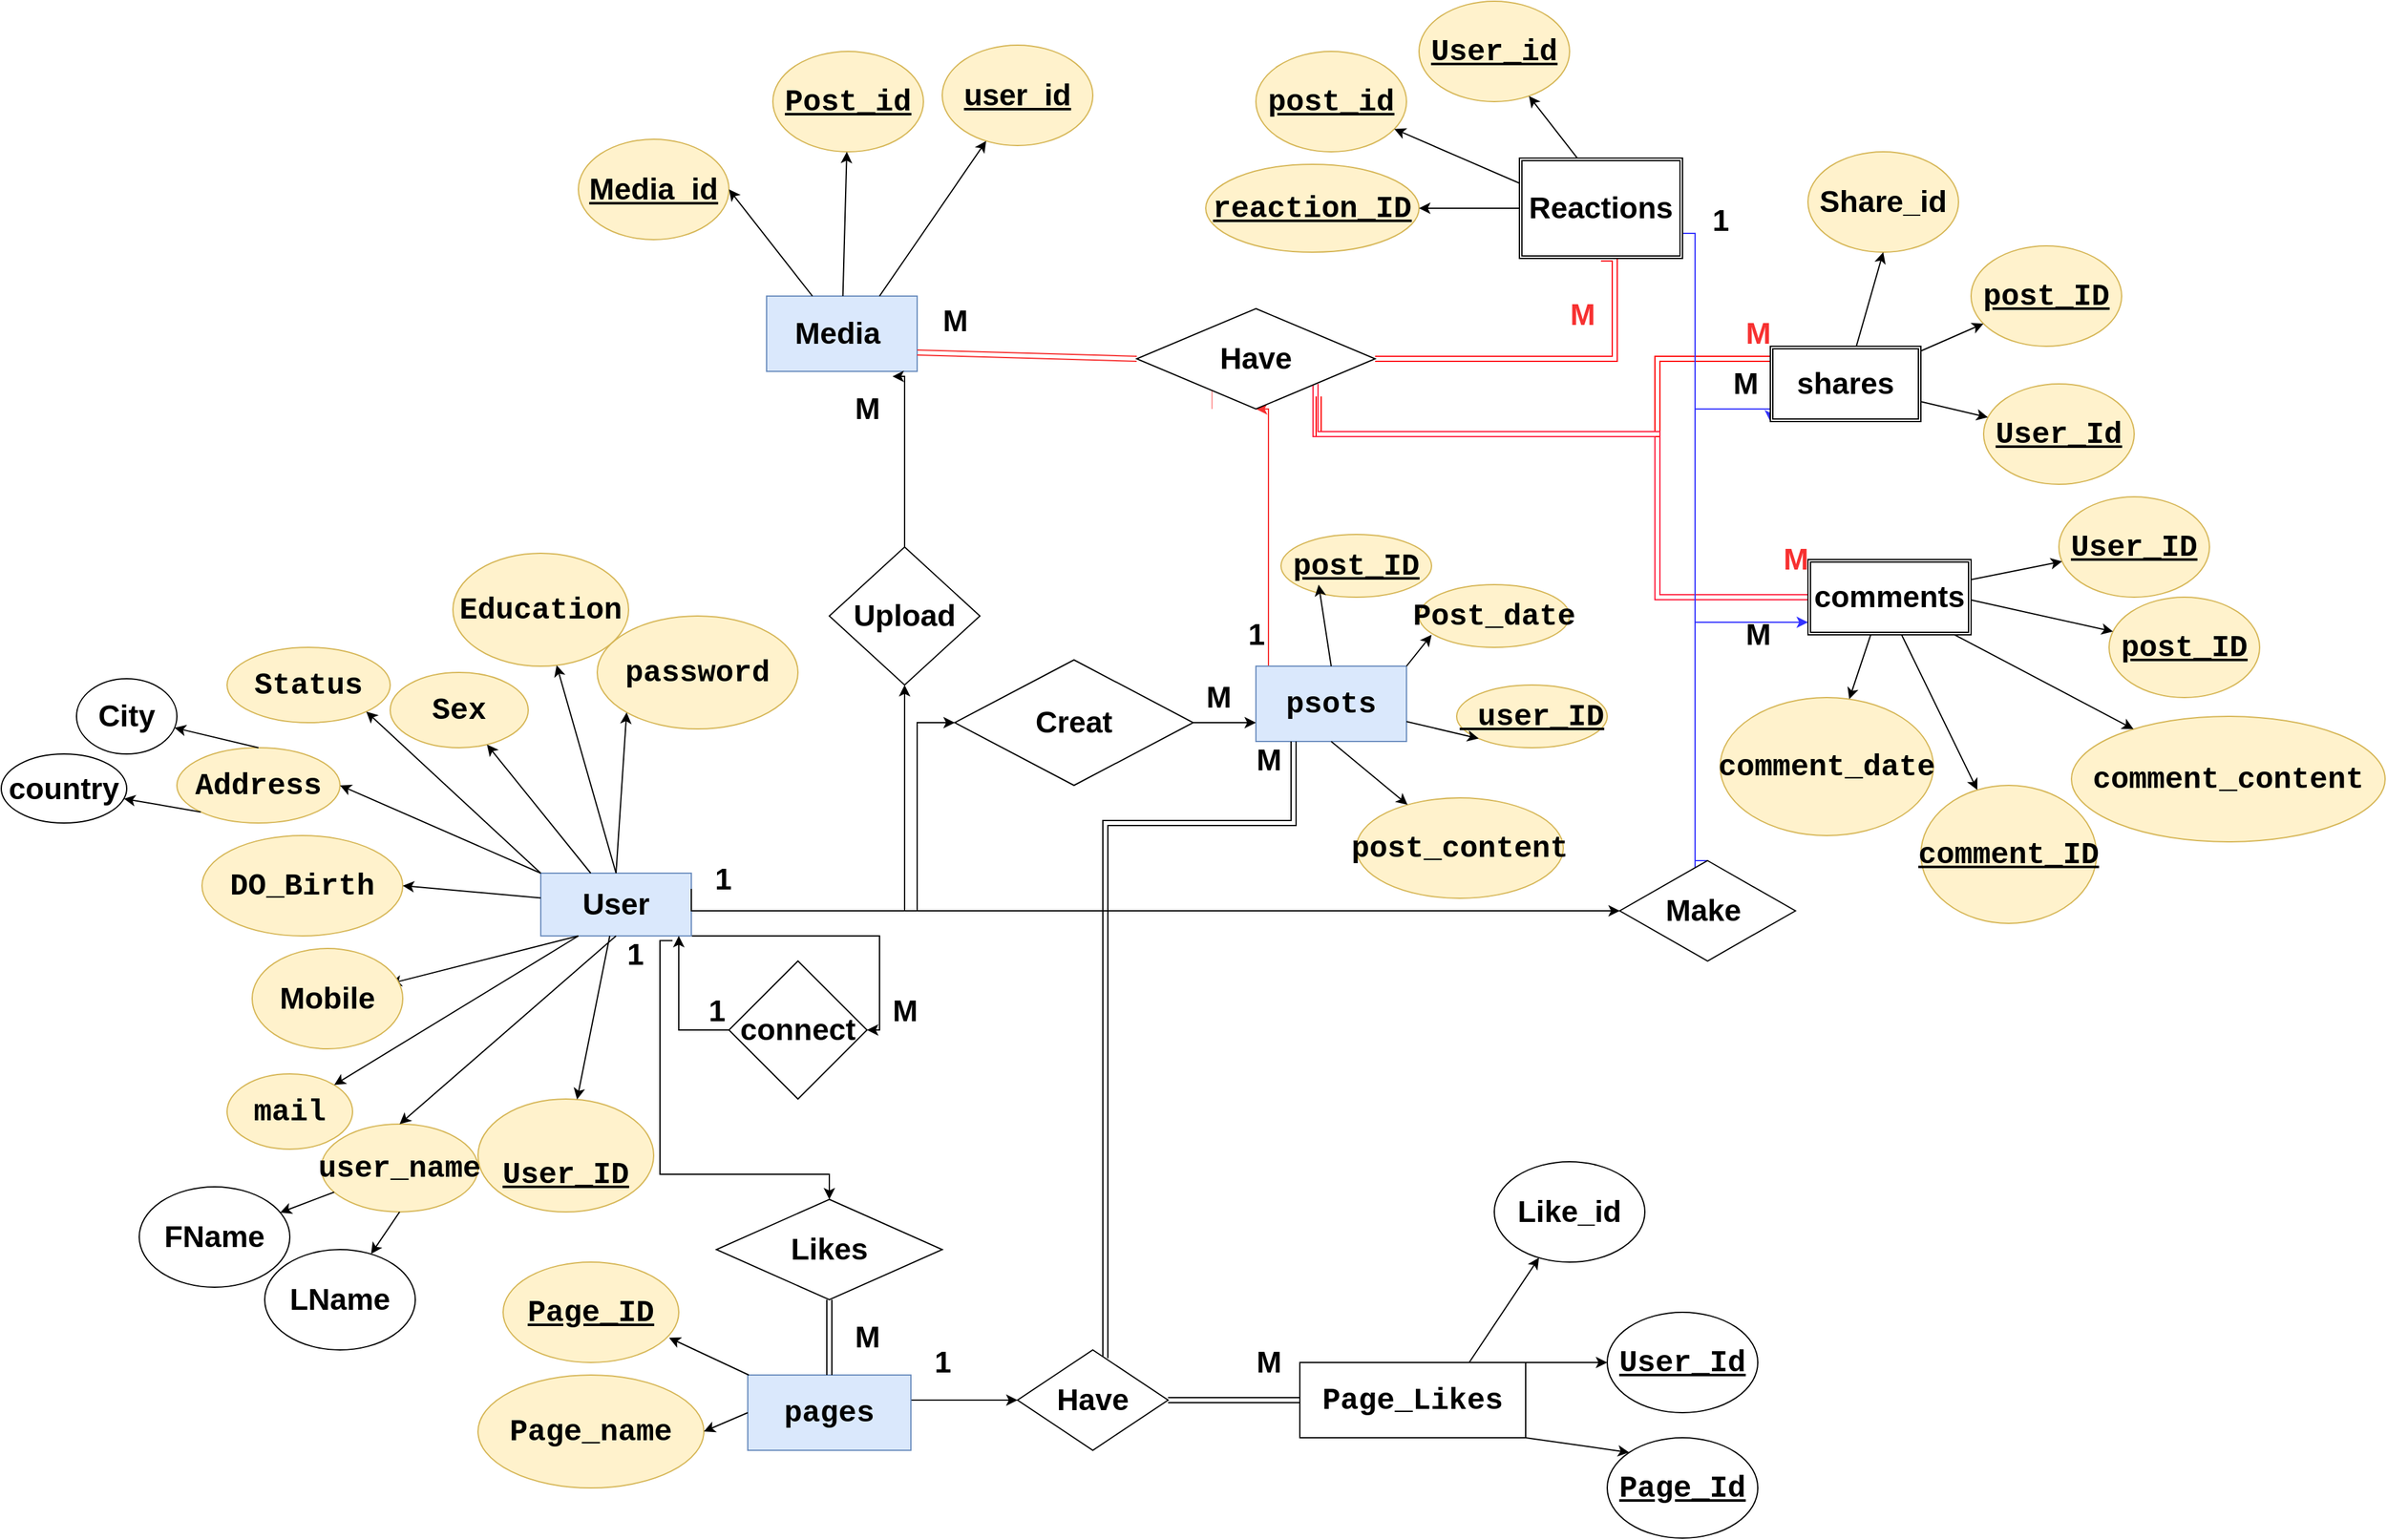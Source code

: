 <mxfile>
    <diagram name="Page-1" id="a7904f86-f2b4-8e86-fa97-74104820619b">
        <mxGraphModel dx="2139" dy="1365" grid="1" gridSize="10" guides="1" tooltips="1" connect="1" arrows="1" fold="1" page="1" pageScale="1" pageWidth="1100" pageHeight="850" background="#ffffff" math="0" shadow="0">
            <root>
                <mxCell id="0"/>
                <mxCell id="1" parent="0"/>
                <mxCell id="jBccXVD8EQ_H7XIjR5AL-1" value="&lt;font style=&quot;font-size: 24px;&quot;&gt;&lt;br style=&quot;font-size: 24px;&quot;&gt;&lt;span style=&quot;font-family: consolas, &amp;quot;courier new&amp;quot;, monospace; font-size: 24px;&quot;&gt;comments&lt;/span&gt;&lt;br style=&quot;font-size: 24px;&quot;&gt;&lt;/font&gt;&lt;font style=&quot;font-size: 24px;&quot;&gt;&lt;br style=&quot;font-size: 24px;&quot;&gt;&lt;/font&gt;" style="rounded=0;whiteSpace=wrap;html=1;fillColor=#dae8fc;strokeColor=#6c8ebf;movable=1;resizable=1;rotatable=1;deletable=1;editable=1;connectable=1;labelBackgroundColor=none;fontSize=24;fontStyle=1" parent="1" vertex="1">
                    <mxGeometry x="710" y="280" width="120" height="60" as="geometry"/>
                </mxCell>
                <mxCell id="jBccXVD8EQ_H7XIjR5AL-2" value="&lt;font style=&quot;font-size: 24px;&quot;&gt;&lt;br style=&quot;font-size: 24px;&quot;&gt;&lt;span style=&quot;font-family: consolas, &amp;quot;courier new&amp;quot;, monospace; font-size: 24px;&quot;&gt;Page_Likes&lt;/span&gt;&lt;br style=&quot;font-size: 24px;&quot;&gt;&lt;/font&gt;&lt;font style=&quot;font-size: 24px;&quot;&gt;&lt;br style=&quot;font-size: 24px;&quot;&gt;&lt;/font&gt;" style="rounded=0;whiteSpace=wrap;html=1;movable=1;resizable=1;rotatable=1;deletable=1;editable=1;connectable=1;labelBackgroundColor=none;fontSize=24;fontStyle=1" parent="1" vertex="1">
                    <mxGeometry x="305" y="920" width="180" height="60" as="geometry"/>
                </mxCell>
                <mxCell id="jBccXVD8EQ_H7XIjR5AL-4" value="&lt;font style=&quot;font-size: 24px;&quot;&gt;&lt;font style=&quot;font-size: 24px;&quot;&gt;Media&amp;nbsp;&lt;/font&gt;&lt;br style=&quot;font-size: 24px;&quot;&gt;&lt;/font&gt;" style="rounded=0;whiteSpace=wrap;html=1;fillColor=#dae8fc;strokeColor=#6c8ebf;movable=1;resizable=1;rotatable=1;deletable=1;editable=1;connectable=1;labelBackgroundColor=none;fontSize=24;fontStyle=1" parent="1" vertex="1">
                    <mxGeometry x="-120" y="70" width="120" height="60" as="geometry"/>
                </mxCell>
                <mxCell id="jBccXVD8EQ_H7XIjR5AL-125" style="edgeStyle=orthogonalEdgeStyle;rounded=0;orthogonalLoop=1;jettySize=auto;html=1;exitX=1;exitY=0.5;exitDx=0;exitDy=0;entryX=0;entryY=0.5;entryDx=0;entryDy=0;labelBackgroundColor=none;fontSize=24;fontStyle=1" parent="1" source="jBccXVD8EQ_H7XIjR5AL-5" target="jBccXVD8EQ_H7XIjR5AL-89" edge="1">
                    <mxGeometry relative="1" as="geometry">
                        <Array as="points">
                            <mxPoint x="-5" y="950"/>
                        </Array>
                    </mxGeometry>
                </mxCell>
                <mxCell id="jBccXVD8EQ_H7XIjR5AL-5" value="&lt;div style=&quot;font-family: consolas, &amp;quot;courier new&amp;quot;, monospace; line-height: 24px; font-size: 24px;&quot;&gt;&lt;span style=&quot;font-size: 24px;&quot;&gt;&lt;font style=&quot;font-size: 24px;&quot;&gt;pages&lt;/font&gt;&lt;/span&gt;&lt;/div&gt;" style="rounded=0;whiteSpace=wrap;html=1;fillColor=#dae8fc;strokeColor=#6c8ebf;movable=1;resizable=1;rotatable=1;deletable=1;editable=1;connectable=1;labelBackgroundColor=none;fontSize=24;fontStyle=1" parent="1" vertex="1">
                    <mxGeometry x="-135" y="930" width="130" height="60" as="geometry"/>
                </mxCell>
                <mxCell id="jBccXVD8EQ_H7XIjR5AL-111" style="edgeStyle=orthogonalEdgeStyle;rounded=0;orthogonalLoop=1;jettySize=auto;html=1;entryX=0;entryY=0.5;entryDx=0;entryDy=0;labelBackgroundColor=none;exitX=1;exitY=0.5;exitDx=0;exitDy=0;fontSize=24;fontStyle=1" parent="1" source="jBccXVD8EQ_H7XIjR5AL-6" target="jBccXVD8EQ_H7XIjR5AL-87" edge="1">
                    <mxGeometry relative="1" as="geometry">
                        <mxPoint x="-150" y="520" as="sourcePoint"/>
                        <Array as="points">
                            <mxPoint x="-180" y="560"/>
                            <mxPoint y="560"/>
                            <mxPoint y="410"/>
                        </Array>
                    </mxGeometry>
                </mxCell>
                <mxCell id="jBccXVD8EQ_H7XIjR5AL-138" style="edgeStyle=orthogonalEdgeStyle;rounded=0;orthogonalLoop=1;jettySize=auto;html=1;exitX=0.875;exitY=1.074;exitDx=0;exitDy=0;entryX=0.5;entryY=0;entryDx=0;entryDy=0;exitPerimeter=0;labelBackgroundColor=none;fontSize=24;fontStyle=1" parent="1" source="jBccXVD8EQ_H7XIjR5AL-6" target="jBccXVD8EQ_H7XIjR5AL-135" edge="1">
                    <mxGeometry relative="1" as="geometry">
                        <Array as="points">
                            <mxPoint x="-205" y="770"/>
                            <mxPoint x="-70" y="770"/>
                        </Array>
                        <mxPoint x="-120" y="830" as="targetPoint"/>
                    </mxGeometry>
                </mxCell>
                <mxCell id="jBccXVD8EQ_H7XIjR5AL-166" style="edgeStyle=orthogonalEdgeStyle;rounded=0;orthogonalLoop=1;jettySize=auto;html=1;entryX=0;entryY=0.5;entryDx=0;entryDy=0;labelBackgroundColor=none;fontSize=24;fontStyle=1" parent="1" source="jBccXVD8EQ_H7XIjR5AL-6" target="jBccXVD8EQ_H7XIjR5AL-165" edge="1">
                    <mxGeometry relative="1" as="geometry">
                        <Array as="points">
                            <mxPoint x="550" y="560"/>
                        </Array>
                    </mxGeometry>
                </mxCell>
                <mxCell id="tply7OpVzpMwM1KzcEm5-25" style="edgeStyle=orthogonalEdgeStyle;rounded=0;orthogonalLoop=1;jettySize=auto;html=1;exitX=1;exitY=0.75;exitDx=0;exitDy=0;fontSize=24;fontStyle=1" parent="1" source="jBccXVD8EQ_H7XIjR5AL-6" edge="1">
                    <mxGeometry relative="1" as="geometry">
                        <Array as="points">
                            <mxPoint x="-180" y="580"/>
                            <mxPoint x="-30" y="580"/>
                            <mxPoint x="-30" y="655"/>
                        </Array>
                        <mxPoint x="-40" y="655" as="targetPoint"/>
                    </mxGeometry>
                </mxCell>
                <mxCell id="jBccXVD8EQ_H7XIjR5AL-6" value="&lt;font style=&quot;font-size: 24px;&quot;&gt;User&lt;/font&gt;" style="rounded=0;whiteSpace=wrap;html=1;fillColor=#dae8fc;strokeColor=#6c8ebf;movable=1;resizable=1;rotatable=1;deletable=1;editable=1;connectable=1;labelBackgroundColor=none;fontSize=24;fontStyle=1" parent="1" vertex="1">
                    <mxGeometry x="-300" y="530" width="120" height="50" as="geometry"/>
                </mxCell>
                <mxCell id="jBccXVD8EQ_H7XIjR5AL-145" style="edgeStyle=orthogonalEdgeStyle;rounded=0;orthogonalLoop=1;jettySize=auto;html=1;exitX=0;exitY=0;exitDx=0;exitDy=0;entryX=0.5;entryY=1;entryDx=0;entryDy=0;labelBackgroundColor=none;fontSize=24;fontStyle=1;strokeColor=#F73131;" parent="1" source="jBccXVD8EQ_H7XIjR5AL-7" target="jBccXVD8EQ_H7XIjR5AL-88" edge="1">
                    <mxGeometry relative="1" as="geometry">
                        <Array as="points">
                            <mxPoint x="280" y="366"/>
                            <mxPoint x="280" y="160"/>
                        </Array>
                    </mxGeometry>
                </mxCell>
                <mxCell id="jBccXVD8EQ_H7XIjR5AL-7" value="&lt;font style=&quot;font-size: 24px;&quot;&gt;&lt;br style=&quot;font-size: 24px;&quot;&gt;&lt;span style=&quot;font-family: consolas, &amp;quot;courier new&amp;quot;, monospace; font-size: 24px;&quot;&gt;psots&lt;/span&gt;&lt;br style=&quot;font-size: 24px;&quot;&gt;&lt;/font&gt;&lt;font style=&quot;font-size: 24px;&quot;&gt;&lt;br style=&quot;font-size: 24px;&quot;&gt;&lt;/font&gt;" style="rounded=0;whiteSpace=wrap;html=1;fillColor=#dae8fc;strokeColor=#6c8ebf;movable=1;resizable=1;rotatable=1;deletable=1;editable=1;connectable=1;labelBackgroundColor=none;fontSize=24;fontStyle=1" parent="1" vertex="1">
                    <mxGeometry x="270" y="365" width="120" height="60" as="geometry"/>
                </mxCell>
                <mxCell id="jBccXVD8EQ_H7XIjR5AL-10" value="&lt;font style=&quot;font-size: 24px;&quot;&gt;&lt;br style=&quot;font-size: 24px;&quot;&gt;&lt;span style=&quot;font-family: consolas, &amp;quot;courier new&amp;quot;, monospace; font-size: 24px;&quot;&gt;shares&lt;/span&gt;&lt;br style=&quot;font-size: 24px;&quot;&gt;&lt;/font&gt;&lt;font style=&quot;font-size: 24px;&quot;&gt;&lt;br style=&quot;font-size: 24px;&quot;&gt;&lt;/font&gt;" style="rounded=0;whiteSpace=wrap;html=1;fillColor=#dae8fc;strokeColor=#6c8ebf;movable=1;resizable=1;rotatable=1;deletable=1;editable=1;connectable=1;labelBackgroundColor=none;fontSize=24;fontStyle=1" parent="1" vertex="1">
                    <mxGeometry x="680" y="110" width="120" height="60" as="geometry"/>
                </mxCell>
                <mxCell id="jBccXVD8EQ_H7XIjR5AL-12" value="&lt;span style=&quot;font-family: consolas, &amp;quot;courier new&amp;quot;, monospace; font-size: 24px;&quot;&gt;user_name&lt;/span&gt;" style="ellipse;whiteSpace=wrap;html=1;fillColor=#fff2cc;strokeColor=#d6b656;movable=1;resizable=1;rotatable=1;deletable=1;editable=1;connectable=1;labelBackgroundColor=none;fontSize=24;fontStyle=1" parent="1" vertex="1">
                    <mxGeometry x="-475" y="730" width="125" height="70" as="geometry"/>
                </mxCell>
                <mxCell id="jBccXVD8EQ_H7XIjR5AL-15" value="&lt;span style=&quot;font-family: consolas, &amp;quot;courier new&amp;quot;, monospace; font-size: 24px;&quot;&gt;Status&lt;/span&gt;" style="ellipse;whiteSpace=wrap;html=1;fillColor=#fff2cc;strokeColor=#d6b656;movable=1;resizable=1;rotatable=1;deletable=1;editable=1;connectable=1;labelBackgroundColor=none;fontSize=24;fontStyle=1" parent="1" vertex="1">
                    <mxGeometry x="-550" y="350" width="130" height="60" as="geometry"/>
                </mxCell>
                <mxCell id="jBccXVD8EQ_H7XIjR5AL-16" value="&lt;span style=&quot;font-family: consolas, &amp;quot;courier new&amp;quot;, monospace; font-size: 24px;&quot;&gt;DO_Birth&lt;/span&gt;" style="ellipse;whiteSpace=wrap;html=1;fillColor=#fff2cc;strokeColor=#d6b656;movable=1;resizable=1;rotatable=1;deletable=1;editable=1;connectable=1;labelBackgroundColor=none;fontSize=24;fontStyle=1" parent="1" vertex="1">
                    <mxGeometry x="-570" y="500" width="160" height="80" as="geometry"/>
                </mxCell>
                <mxCell id="jBccXVD8EQ_H7XIjR5AL-17" value="&lt;span style=&quot;font-family: consolas, &amp;quot;courier new&amp;quot;, monospace; font-size: 24px;&quot;&gt;Education&lt;/span&gt;" style="ellipse;whiteSpace=wrap;html=1;fillColor=#fff2cc;strokeColor=#d6b656;movable=1;resizable=1;rotatable=1;deletable=1;editable=1;connectable=1;labelBackgroundColor=none;fontSize=24;fontStyle=1" parent="1" vertex="1">
                    <mxGeometry x="-370" y="275" width="140" height="90" as="geometry"/>
                </mxCell>
                <mxCell id="jBccXVD8EQ_H7XIjR5AL-19" value="&lt;span style=&quot;font-family: consolas, &amp;quot;courier new&amp;quot;, monospace; font-size: 24px;&quot;&gt;password&lt;/span&gt;" style="ellipse;whiteSpace=wrap;html=1;fillColor=#fff2cc;strokeColor=#d6b656;movable=1;resizable=1;rotatable=1;deletable=1;editable=1;connectable=1;labelBackgroundColor=none;fontSize=24;fontStyle=1" parent="1" vertex="1">
                    <mxGeometry x="-255" y="325" width="160" height="90" as="geometry"/>
                </mxCell>
                <mxCell id="jBccXVD8EQ_H7XIjR5AL-21" value="&lt;span style=&quot;font-family: consolas, &amp;quot;courier new&amp;quot;, monospace; font-size: 24px;&quot;&gt;Sex&lt;/span&gt;" style="ellipse;whiteSpace=wrap;html=1;fillColor=#fff2cc;strokeColor=#d6b656;movable=1;resizable=1;rotatable=1;deletable=1;editable=1;connectable=1;labelBackgroundColor=none;fontSize=24;fontStyle=1" parent="1" vertex="1">
                    <mxGeometry x="-420" y="370" width="110" height="60" as="geometry"/>
                </mxCell>
                <mxCell id="jBccXVD8EQ_H7XIjR5AL-24" value="&lt;br style=&quot;font-size: 24px;&quot;&gt;&lt;span style=&quot;font-family: consolas, &amp;quot;courier new&amp;quot;, monospace; font-size: 24px;&quot;&gt;&lt;u style=&quot;font-size: 24px;&quot;&gt;User_ID&lt;/u&gt;&lt;/span&gt;&lt;br style=&quot;font-size: 24px;&quot;&gt;" style="ellipse;whiteSpace=wrap;html=1;fillColor=#fff2cc;strokeColor=#d6b656;movable=1;resizable=1;rotatable=1;deletable=1;editable=1;connectable=1;labelBackgroundColor=none;fontSize=24;fontStyle=1" parent="1" vertex="1">
                    <mxGeometry x="-350" y="710" width="140" height="90" as="geometry"/>
                </mxCell>
                <mxCell id="jBccXVD8EQ_H7XIjR5AL-25" value="&lt;span style=&quot;font-family: consolas, &amp;quot;courier new&amp;quot;, monospace; font-size: 24px;&quot;&gt;Address&lt;/span&gt;" style="ellipse;whiteSpace=wrap;html=1;fillColor=#fff2cc;strokeColor=#d6b656;movable=1;resizable=1;rotatable=1;deletable=1;editable=1;connectable=1;labelBackgroundColor=none;fontSize=24;fontStyle=1" parent="1" vertex="1">
                    <mxGeometry x="-590" y="430" width="130" height="60" as="geometry"/>
                </mxCell>
                <mxCell id="jBccXVD8EQ_H7XIjR5AL-26" value="&lt;span style=&quot;font-family: consolas, &amp;quot;courier new&amp;quot;, monospace; font-size: 24px;&quot;&gt;mail&lt;/span&gt;" style="ellipse;whiteSpace=wrap;html=1;fillColor=#fff2cc;strokeColor=#d6b656;movable=1;resizable=1;rotatable=1;deletable=1;editable=1;connectable=1;labelBackgroundColor=none;fontSize=24;fontStyle=1" parent="1" vertex="1">
                    <mxGeometry x="-550" y="690" width="100" height="60" as="geometry"/>
                </mxCell>
                <mxCell id="jBccXVD8EQ_H7XIjR5AL-35" value="&lt;div style=&quot;font-family: consolas, &amp;quot;courier new&amp;quot;, monospace; font-size: 24px; line-height: 24px;&quot;&gt;&lt;div style=&quot;font-family: consolas, &amp;quot;courier new&amp;quot;, monospace; line-height: 24px; font-size: 24px;&quot;&gt;&lt;u style=&quot;font-size: 24px;&quot;&gt;&amp;nbsp;user_ID&lt;/u&gt;&lt;/div&gt;&lt;/div&gt;" style="ellipse;whiteSpace=wrap;html=1;fillColor=#fff2cc;strokeColor=#d6b656;movable=1;resizable=1;rotatable=1;deletable=1;editable=1;connectable=1;labelBackgroundColor=none;fontSize=24;fontStyle=1" parent="1" vertex="1">
                    <mxGeometry x="430" y="380" width="120" height="50" as="geometry"/>
                </mxCell>
                <mxCell id="jBccXVD8EQ_H7XIjR5AL-178" value="" style="edgeStyle=orthogonalEdgeStyle;rounded=0;orthogonalLoop=1;jettySize=auto;html=1;strokeColor=#FF9999;labelBackgroundColor=none;fontSize=24;fontStyle=1" parent="1" source="jBccXVD8EQ_H7XIjR5AL-39" target="jBccXVD8EQ_H7XIjR5AL-88" edge="1">
                    <mxGeometry relative="1" as="geometry"/>
                </mxCell>
                <mxCell id="jBccXVD8EQ_H7XIjR5AL-39" value="&lt;div style=&quot;font-family: consolas, &amp;quot;courier new&amp;quot;, monospace; font-size: 24px; line-height: 24px;&quot;&gt;&lt;br style=&quot;font-size: 24px;&quot;&gt;&lt;/div&gt;" style="text;whiteSpace=wrap;html=1;movable=1;resizable=1;rotatable=1;deletable=1;editable=1;connectable=1;labelBackgroundColor=none;fontSize=24;fontStyle=1" parent="1" vertex="1">
                    <mxGeometry x="190" y="160" width="90" height="40" as="geometry"/>
                </mxCell>
                <mxCell id="jBccXVD8EQ_H7XIjR5AL-40" value="&lt;div style=&quot;font-family: consolas, &amp;quot;courier new&amp;quot;, monospace; font-size: 24px; line-height: 24px;&quot;&gt;&lt;div style=&quot;font-family: consolas, &amp;quot;courier new&amp;quot;, monospace; line-height: 24px; font-size: 24px;&quot;&gt;&lt;u style=&quot;font-size: 24px;&quot;&gt;post_ID&lt;/u&gt;&lt;/div&gt;&lt;/div&gt;" style="ellipse;whiteSpace=wrap;html=1;fillColor=#fff2cc;strokeColor=#d6b656;movable=1;resizable=1;rotatable=1;deletable=1;editable=1;connectable=1;labelBackgroundColor=none;fontSize=24;fontStyle=1" parent="1" vertex="1">
                    <mxGeometry x="290" y="260" width="120" height="50" as="geometry"/>
                </mxCell>
                <mxCell id="jBccXVD8EQ_H7XIjR5AL-41" value="&lt;div style=&quot;font-family: consolas, &amp;quot;courier new&amp;quot;, monospace; font-size: 24px; line-height: 24px;&quot;&gt;&lt;div style=&quot;font-family: consolas, &amp;quot;courier new&amp;quot;, monospace; line-height: 24px; font-size: 24px;&quot;&gt;post_content&lt;/div&gt;&lt;/div&gt;" style="ellipse;whiteSpace=wrap;html=1;fillColor=#fff2cc;strokeColor=#d6b656;movable=1;resizable=1;rotatable=1;deletable=1;editable=1;connectable=1;labelBackgroundColor=none;fontSize=24;fontStyle=1" parent="1" vertex="1">
                    <mxGeometry x="350" y="470" width="165" height="80" as="geometry"/>
                </mxCell>
                <mxCell id="jBccXVD8EQ_H7XIjR5AL-42" value="&lt;div style=&quot;font-family: consolas, &amp;quot;courier new&amp;quot;, monospace; font-size: 24px; line-height: 24px;&quot;&gt;&lt;div style=&quot;font-family: consolas, &amp;quot;courier new&amp;quot;, monospace; line-height: 24px; font-size: 24px;&quot;&gt;Post_date&lt;/div&gt;&lt;/div&gt;" style="ellipse;whiteSpace=wrap;html=1;fillColor=#fff2cc;strokeColor=#d6b656;movable=1;resizable=1;rotatable=1;deletable=1;editable=1;connectable=1;labelBackgroundColor=none;fontSize=24;fontStyle=1" parent="1" vertex="1">
                    <mxGeometry x="400" y="300" width="120" height="50" as="geometry"/>
                </mxCell>
                <mxCell id="jBccXVD8EQ_H7XIjR5AL-45" value="&lt;div style=&quot;font-family: consolas, &amp;quot;courier new&amp;quot;, monospace; line-height: 24px; font-size: 24px;&quot;&gt;&lt;font style=&quot;font-size: 24px;&quot;&gt;&lt;u style=&quot;font-size: 24px;&quot;&gt;Page_ID&lt;/u&gt;&lt;/font&gt;&lt;/div&gt;" style="ellipse;whiteSpace=wrap;html=1;fillColor=#fff2cc;strokeColor=#d6b656;movable=1;resizable=1;rotatable=1;deletable=1;editable=1;connectable=1;labelBackgroundColor=none;fontSize=24;fontStyle=1" parent="1" vertex="1">
                    <mxGeometry x="-330" y="840" width="140" height="80" as="geometry"/>
                </mxCell>
                <mxCell id="jBccXVD8EQ_H7XIjR5AL-46" value="&lt;div style=&quot;font-family: consolas, &amp;quot;courier new&amp;quot;, monospace; line-height: 24px; font-size: 24px;&quot;&gt;&lt;font style=&quot;font-size: 24px;&quot;&gt;Page_name&lt;/font&gt;&lt;/div&gt;" style="ellipse;whiteSpace=wrap;html=1;fillColor=#fff2cc;strokeColor=#d6b656;movable=1;resizable=1;rotatable=1;deletable=1;editable=1;connectable=1;labelBackgroundColor=none;fontSize=24;fontStyle=1" parent="1" vertex="1">
                    <mxGeometry x="-350" y="930" width="180" height="90" as="geometry"/>
                </mxCell>
                <mxCell id="jBccXVD8EQ_H7XIjR5AL-54" value="&lt;div style=&quot;font-family: consolas, &amp;quot;courier new&amp;quot;, monospace; line-height: 24px; font-size: 24px;&quot;&gt;&lt;font style=&quot;font-size: 24px;&quot;&gt;&lt;u style=&quot;font-size: 24px;&quot;&gt;User_Id&lt;/u&gt;&lt;/font&gt;&lt;/div&gt;" style="ellipse;whiteSpace=wrap;html=1;movable=1;resizable=1;rotatable=1;deletable=1;editable=1;connectable=1;labelBackgroundColor=none;fontSize=24;fontStyle=1" parent="1" vertex="1">
                    <mxGeometry x="550" y="880" width="120" height="80" as="geometry"/>
                </mxCell>
                <mxCell id="jBccXVD8EQ_H7XIjR5AL-55" value="&lt;div style=&quot;font-family: consolas, &amp;quot;courier new&amp;quot;, monospace; line-height: 24px; font-size: 24px;&quot;&gt;&lt;font style=&quot;font-size: 24px;&quot;&gt;&lt;u style=&quot;font-size: 24px;&quot;&gt;Page_Id&lt;/u&gt;&lt;/font&gt;&lt;/div&gt;" style="ellipse;whiteSpace=wrap;html=1;movable=1;resizable=1;rotatable=1;deletable=1;editable=1;connectable=1;labelBackgroundColor=none;fontSize=24;fontStyle=1" parent="1" vertex="1">
                    <mxGeometry x="550" y="980" width="120" height="80" as="geometry"/>
                </mxCell>
                <mxCell id="jBccXVD8EQ_H7XIjR5AL-57" value="&lt;span style=&quot;font-family: consolas, &amp;quot;courier new&amp;quot;, monospace; font-size: 24px;&quot;&gt;&lt;u style=&quot;font-size: 24px;&quot;&gt;User_id&lt;/u&gt;&lt;/span&gt;" style="ellipse;whiteSpace=wrap;html=1;fillColor=#fff2cc;strokeColor=#d6b656;movable=1;resizable=1;rotatable=1;deletable=1;editable=1;connectable=1;labelBackgroundColor=none;fontSize=24;fontStyle=1" parent="1" vertex="1">
                    <mxGeometry x="400" y="-165" width="120" height="80" as="geometry"/>
                </mxCell>
                <mxCell id="jBccXVD8EQ_H7XIjR5AL-58" value="&lt;span style=&quot;font-family: consolas, &amp;quot;courier new&amp;quot;, monospace; font-size: 24px;&quot;&gt;&lt;u style=&quot;font-size: 24px;&quot;&gt;reaction_ID&lt;/u&gt;&lt;/span&gt;" style="ellipse;whiteSpace=wrap;html=1;fillColor=#fff2cc;strokeColor=#d6b656;movable=1;resizable=1;rotatable=1;deletable=1;editable=1;connectable=1;labelBackgroundColor=none;fontSize=24;fontStyle=1" parent="1" vertex="1">
                    <mxGeometry x="230" y="-35" width="170" height="70" as="geometry"/>
                </mxCell>
                <mxCell id="jBccXVD8EQ_H7XIjR5AL-59" value="&lt;span style=&quot;font-family: consolas, &amp;quot;courier new&amp;quot;, monospace; font-size: 24px;&quot;&gt;&lt;u style=&quot;font-size: 24px;&quot;&gt;post_id&lt;/u&gt;&lt;/span&gt;" style="ellipse;whiteSpace=wrap;html=1;fillColor=#fff2cc;strokeColor=#d6b656;movable=1;resizable=1;rotatable=1;deletable=1;editable=1;connectable=1;labelBackgroundColor=none;fontSize=24;fontStyle=1" parent="1" vertex="1">
                    <mxGeometry x="270" y="-125" width="120" height="80" as="geometry"/>
                </mxCell>
                <mxCell id="jBccXVD8EQ_H7XIjR5AL-61" value="&lt;u style=&quot;font-family: consolas, &amp;quot;courier new&amp;quot;, monospace; font-size: 24px;&quot;&gt;Post_id&lt;/u&gt;" style="ellipse;whiteSpace=wrap;html=1;fillColor=#fff2cc;strokeColor=#d6b656;movable=1;resizable=1;rotatable=1;deletable=1;editable=1;connectable=1;labelBackgroundColor=none;fontSize=24;fontStyle=1" parent="1" vertex="1">
                    <mxGeometry x="-115" y="-125" width="120" height="80" as="geometry"/>
                </mxCell>
                <mxCell id="jBccXVD8EQ_H7XIjR5AL-63" value="&lt;u style=&quot;font-family: consolas, &amp;quot;courier new&amp;quot;, monospace; font-size: 24px;&quot;&gt;post_ID&lt;/u&gt;" style="ellipse;whiteSpace=wrap;html=1;fillColor=#fff2cc;strokeColor=#d6b656;movable=1;resizable=1;rotatable=1;deletable=1;editable=1;connectable=1;labelBackgroundColor=none;fontSize=24;fontStyle=1" parent="1" vertex="1">
                    <mxGeometry x="840" y="30" width="120" height="80" as="geometry"/>
                </mxCell>
                <mxCell id="jBccXVD8EQ_H7XIjR5AL-64" value="&lt;u style=&quot;font-family: consolas, &amp;quot;courier new&amp;quot;, monospace; font-size: 24px;&quot;&gt;User_Id&lt;/u&gt;" style="ellipse;whiteSpace=wrap;html=1;fillColor=#fff2cc;strokeColor=#d6b656;movable=1;resizable=1;rotatable=1;deletable=1;editable=1;connectable=1;labelBackgroundColor=none;fontSize=24;fontStyle=1" parent="1" vertex="1">
                    <mxGeometry x="850" y="140" width="120" height="80" as="geometry"/>
                </mxCell>
                <mxCell id="jBccXVD8EQ_H7XIjR5AL-65" value="&lt;span style=&quot;font-family: consolas, &amp;quot;courier new&amp;quot;, monospace; font-size: 24px;&quot;&gt;&lt;u style=&quot;font-size: 24px;&quot;&gt;comment_ID&lt;/u&gt;&lt;/span&gt;" style="ellipse;whiteSpace=wrap;html=1;fillColor=#fff2cc;strokeColor=#d6b656;movable=1;resizable=1;rotatable=1;deletable=1;editable=1;connectable=1;labelBackgroundColor=none;fontSize=24;fontStyle=1" parent="1" vertex="1">
                    <mxGeometry x="800" y="460" width="140" height="110" as="geometry"/>
                </mxCell>
                <mxCell id="jBccXVD8EQ_H7XIjR5AL-66" value="&lt;span style=&quot;font-family: consolas, &amp;quot;courier new&amp;quot;, monospace; font-size: 24px;&quot;&gt;&lt;u style=&quot;font-size: 24px;&quot;&gt;User_ID&lt;/u&gt;&lt;/span&gt;" style="ellipse;whiteSpace=wrap;html=1;fillColor=#fff2cc;strokeColor=#d6b656;movable=1;resizable=1;rotatable=1;deletable=1;editable=1;connectable=1;labelBackgroundColor=none;fontSize=24;fontStyle=1" parent="1" vertex="1">
                    <mxGeometry x="910" y="230" width="120" height="80" as="geometry"/>
                </mxCell>
                <mxCell id="jBccXVD8EQ_H7XIjR5AL-67" value="&lt;span style=&quot;font-family: consolas, &amp;quot;courier new&amp;quot;, monospace; font-size: 24px;&quot;&gt;&lt;u style=&quot;font-size: 24px;&quot;&gt;post_ID&lt;/u&gt;&lt;/span&gt;" style="ellipse;whiteSpace=wrap;html=1;fillColor=#fff2cc;strokeColor=#d6b656;movable=1;resizable=1;rotatable=1;deletable=1;editable=1;connectable=1;labelBackgroundColor=none;fontSize=24;fontStyle=1" parent="1" vertex="1">
                    <mxGeometry x="950" y="310" width="120" height="80" as="geometry"/>
                </mxCell>
                <mxCell id="jBccXVD8EQ_H7XIjR5AL-68" value="&lt;span style=&quot;font-family: consolas, &amp;quot;courier new&amp;quot;, monospace; font-size: 24px;&quot;&gt;comment_content&lt;/span&gt;" style="ellipse;whiteSpace=wrap;html=1;fillColor=#fff2cc;strokeColor=#d6b656;movable=1;resizable=1;rotatable=1;deletable=1;editable=1;connectable=1;labelBackgroundColor=none;fontSize=24;fontStyle=1" parent="1" vertex="1">
                    <mxGeometry x="920" y="405" width="250" height="100" as="geometry"/>
                </mxCell>
                <mxCell id="jBccXVD8EQ_H7XIjR5AL-69" value="&lt;span style=&quot;font-family: consolas, &amp;quot;courier new&amp;quot;, monospace; font-size: 24px;&quot;&gt;comment_date&lt;/span&gt;" style="ellipse;whiteSpace=wrap;html=1;fillColor=#fff2cc;strokeColor=#d6b656;movable=1;resizable=1;rotatable=1;deletable=1;editable=1;connectable=1;labelBackgroundColor=none;fontSize=24;fontStyle=1" parent="1" vertex="1">
                    <mxGeometry x="640" y="390" width="170" height="110" as="geometry"/>
                </mxCell>
                <mxCell id="jBccXVD8EQ_H7XIjR5AL-74" style="edgeStyle=orthogonalEdgeStyle;rounded=0;orthogonalLoop=1;jettySize=auto;html=1;exitX=1;exitY=0.25;exitDx=0;exitDy=0;labelBackgroundColor=none;entryX=0.5;entryY=1;entryDx=0;entryDy=0;fontSize=24;fontStyle=1" parent="1" source="jBccXVD8EQ_H7XIjR5AL-6" target="7Akzo1UsZ0-j-hKY_FMz-2" edge="1">
                    <mxGeometry relative="1" as="geometry">
                        <mxPoint x="-140" y="490" as="targetPoint"/>
                        <Array as="points">
                            <mxPoint x="-180" y="560"/>
                            <mxPoint x="-10" y="560"/>
                        </Array>
                    </mxGeometry>
                </mxCell>
                <mxCell id="jBccXVD8EQ_H7XIjR5AL-114" style="edgeStyle=orthogonalEdgeStyle;rounded=0;orthogonalLoop=1;jettySize=auto;html=1;exitX=1;exitY=0.5;exitDx=0;exitDy=0;labelBackgroundColor=none;fontSize=24;fontStyle=1" parent="1" source="jBccXVD8EQ_H7XIjR5AL-87" target="jBccXVD8EQ_H7XIjR5AL-7" edge="1">
                    <mxGeometry relative="1" as="geometry">
                        <Array as="points">
                            <mxPoint x="220" y="410"/>
                            <mxPoint x="220" y="410"/>
                        </Array>
                    </mxGeometry>
                </mxCell>
                <mxCell id="jBccXVD8EQ_H7XIjR5AL-87" value="&lt;font style=&quot;font-size: 24px;&quot;&gt;Creat&lt;/font&gt;" style="rhombus;whiteSpace=wrap;html=1;labelBackgroundColor=none;fontSize=24;fontStyle=1" parent="1" vertex="1">
                    <mxGeometry x="30" y="360" width="190" height="100" as="geometry"/>
                </mxCell>
                <mxCell id="jBccXVD8EQ_H7XIjR5AL-148" style="edgeStyle=orthogonalEdgeStyle;rounded=0;orthogonalLoop=1;jettySize=auto;html=1;strokeColor=#FF0808;labelBackgroundColor=none;fontSize=24;fontStyle=1;shape=link;" parent="1" target="jBccXVD8EQ_H7XIjR5AL-10" edge="1">
                    <mxGeometry relative="1" as="geometry">
                        <mxPoint x="320" y="150" as="sourcePoint"/>
                        <mxPoint x="740" y="120" as="targetPoint"/>
                        <Array as="points">
                            <mxPoint x="320" y="180"/>
                            <mxPoint x="590" y="180"/>
                            <mxPoint x="590" y="120"/>
                        </Array>
                    </mxGeometry>
                </mxCell>
                <mxCell id="jBccXVD8EQ_H7XIjR5AL-149" style="edgeStyle=orthogonalEdgeStyle;rounded=0;orthogonalLoop=1;jettySize=auto;html=1;entryX=0;entryY=0.5;entryDx=0;entryDy=0;strokeColor=#FF213F;exitX=1;exitY=1;exitDx=0;exitDy=0;labelBackgroundColor=none;fontSize=24;fontStyle=1;shape=link;" parent="1" source="jBccXVD8EQ_H7XIjR5AL-88" target="jBccXVD8EQ_H7XIjR5AL-1" edge="1">
                    <mxGeometry relative="1" as="geometry">
                        <Array as="points">
                            <mxPoint x="318" y="180"/>
                            <mxPoint x="590" y="180"/>
                            <mxPoint x="590" y="310"/>
                        </Array>
                    </mxGeometry>
                </mxCell>
                <mxCell id="jBccXVD8EQ_H7XIjR5AL-170" style="edgeStyle=orthogonalEdgeStyle;rounded=0;orthogonalLoop=1;jettySize=auto;html=1;entryX=0.5;entryY=1;entryDx=0;entryDy=0;strokeColor=#FF121A;labelBackgroundColor=none;fontSize=24;fontStyle=1;movable=1;resizable=1;rotatable=1;deletable=1;editable=1;connectable=1;shape=link;" parent="1" source="jBccXVD8EQ_H7XIjR5AL-88" target="tply7OpVzpMwM1KzcEm5-5" edge="1">
                    <mxGeometry relative="1" as="geometry">
                        <Array as="points">
                            <mxPoint x="556" y="120"/>
                            <mxPoint x="556" y="40"/>
                        </Array>
                        <mxPoint x="555.79" y="33.31" as="targetPoint"/>
                    </mxGeometry>
                </mxCell>
                <mxCell id="jBccXVD8EQ_H7XIjR5AL-88" value="&lt;font style=&quot;font-size: 24px;&quot;&gt;Have&lt;/font&gt;" style="rhombus;whiteSpace=wrap;html=1;labelBackgroundColor=none;fontSize=24;fontStyle=1" parent="1" vertex="1">
                    <mxGeometry x="175" y="80" width="190" height="80" as="geometry"/>
                </mxCell>
                <mxCell id="jBccXVD8EQ_H7XIjR5AL-126" style="edgeStyle=orthogonalEdgeStyle;rounded=0;orthogonalLoop=1;jettySize=auto;html=1;exitX=1;exitY=0.5;exitDx=0;exitDy=0;entryX=0;entryY=0.5;entryDx=0;entryDy=0;labelBackgroundColor=none;fontSize=24;fontStyle=1;shape=link;" parent="1" source="jBccXVD8EQ_H7XIjR5AL-89" target="jBccXVD8EQ_H7XIjR5AL-2" edge="1">
                    <mxGeometry relative="1" as="geometry"/>
                </mxCell>
                <mxCell id="tply7OpVzpMwM1KzcEm5-15" style="edgeStyle=orthogonalEdgeStyle;rounded=0;orthogonalLoop=1;jettySize=auto;html=1;entryX=0.25;entryY=1;entryDx=0;entryDy=0;fontSize=24;fontStyle=1;shape=link;" parent="1" source="jBccXVD8EQ_H7XIjR5AL-89" target="jBccXVD8EQ_H7XIjR5AL-7" edge="1">
                    <mxGeometry relative="1" as="geometry">
                        <Array as="points">
                            <mxPoint x="150" y="490"/>
                            <mxPoint x="300" y="490"/>
                        </Array>
                    </mxGeometry>
                </mxCell>
                <mxCell id="jBccXVD8EQ_H7XIjR5AL-89" value="&lt;font style=&quot;font-size: 24px;&quot;&gt;Have&lt;/font&gt;" style="rhombus;whiteSpace=wrap;html=1;labelBackgroundColor=none;fontSize=24;fontStyle=1" parent="1" vertex="1">
                    <mxGeometry x="80" y="910" width="120" height="80" as="geometry"/>
                </mxCell>
                <mxCell id="tply7OpVzpMwM1KzcEm5-24" style="edgeStyle=orthogonalEdgeStyle;rounded=0;orthogonalLoop=1;jettySize=auto;html=1;fontSize=24;fontStyle=1" parent="1" source="jBccXVD8EQ_H7XIjR5AL-90" target="jBccXVD8EQ_H7XIjR5AL-6" edge="1">
                    <mxGeometry relative="1" as="geometry">
                        <Array as="points">
                            <mxPoint x="-190" y="655"/>
                        </Array>
                    </mxGeometry>
                </mxCell>
                <mxCell id="jBccXVD8EQ_H7XIjR5AL-90" value="&lt;font style=&quot;font-size: 24px;&quot;&gt;connect&lt;/font&gt;" style="rhombus;whiteSpace=wrap;html=1;labelBackgroundColor=none;fontSize=24;fontStyle=1" parent="1" vertex="1">
                    <mxGeometry x="-150" y="600" width="110" height="110" as="geometry"/>
                </mxCell>
                <mxCell id="jBccXVD8EQ_H7XIjR5AL-96" value="" style="endArrow=classic;html=1;exitX=0.5;exitY=0;exitDx=0;exitDy=0;labelBackgroundColor=none;fontSize=24;fontStyle=1" parent="1" source="jBccXVD8EQ_H7XIjR5AL-7" edge="1">
                    <mxGeometry width="50" height="50" relative="1" as="geometry">
                        <mxPoint x="290" y="370" as="sourcePoint"/>
                        <mxPoint x="320" y="300" as="targetPoint"/>
                    </mxGeometry>
                </mxCell>
                <mxCell id="jBccXVD8EQ_H7XIjR5AL-97" value="" style="endArrow=classic;html=1;labelBackgroundColor=none;fontSize=24;fontStyle=1" parent="1" source="jBccXVD8EQ_H7XIjR5AL-6" target="jBccXVD8EQ_H7XIjR5AL-21" edge="1">
                    <mxGeometry width="50" height="50" relative="1" as="geometry">
                        <mxPoint x="-320" y="500" as="sourcePoint"/>
                        <mxPoint x="-300" y="440" as="targetPoint"/>
                    </mxGeometry>
                </mxCell>
                <mxCell id="jBccXVD8EQ_H7XIjR5AL-99" value="" style="endArrow=classic;html=1;entryX=1;entryY=1;entryDx=0;entryDy=0;exitX=0;exitY=0;exitDx=0;exitDy=0;labelBackgroundColor=none;fontSize=24;fontStyle=1" parent="1" source="jBccXVD8EQ_H7XIjR5AL-6" target="jBccXVD8EQ_H7XIjR5AL-15" edge="1">
                    <mxGeometry width="50" height="50" relative="1" as="geometry">
                        <mxPoint x="-410" y="510" as="sourcePoint"/>
                        <mxPoint x="-360" y="460" as="targetPoint"/>
                    </mxGeometry>
                </mxCell>
                <mxCell id="jBccXVD8EQ_H7XIjR5AL-100" value="" style="endArrow=classic;html=1;entryX=1;entryY=0.5;entryDx=0;entryDy=0;exitX=0;exitY=0;exitDx=0;exitDy=0;labelBackgroundColor=none;fontSize=24;fontStyle=1" parent="1" source="jBccXVD8EQ_H7XIjR5AL-6" target="jBccXVD8EQ_H7XIjR5AL-25" edge="1">
                    <mxGeometry width="50" height="50" relative="1" as="geometry">
                        <mxPoint x="-440" y="530" as="sourcePoint"/>
                        <mxPoint x="-390" y="480" as="targetPoint"/>
                    </mxGeometry>
                </mxCell>
                <mxCell id="jBccXVD8EQ_H7XIjR5AL-101" value="" style="endArrow=classic;html=1;entryX=1;entryY=0.5;entryDx=0;entryDy=0;labelBackgroundColor=none;fontSize=24;fontStyle=1" parent="1" source="jBccXVD8EQ_H7XIjR5AL-6" target="jBccXVD8EQ_H7XIjR5AL-16" edge="1">
                    <mxGeometry width="50" height="50" relative="1" as="geometry">
                        <mxPoint x="-340" y="530" as="sourcePoint"/>
                        <mxPoint x="-350" y="520" as="targetPoint"/>
                    </mxGeometry>
                </mxCell>
                <mxCell id="jBccXVD8EQ_H7XIjR5AL-102" value="" style="endArrow=classic;html=1;exitX=0.25;exitY=1;exitDx=0;exitDy=0;entryX=0.917;entryY=0.35;entryDx=0;entryDy=0;labelBackgroundColor=none;fontSize=24;fontStyle=1;entryPerimeter=0;" parent="1" source="jBccXVD8EQ_H7XIjR5AL-6" target="tply7OpVzpMwM1KzcEm5-14" edge="1">
                    <mxGeometry width="50" height="50" relative="1" as="geometry">
                        <mxPoint x="-400" y="650" as="sourcePoint"/>
                        <mxPoint x="-400" y="620" as="targetPoint"/>
                    </mxGeometry>
                </mxCell>
                <mxCell id="jBccXVD8EQ_H7XIjR5AL-106" value="" style="endArrow=classic;html=1;entryX=1;entryY=0;entryDx=0;entryDy=0;exitX=0.25;exitY=1;exitDx=0;exitDy=0;labelBackgroundColor=none;fontSize=24;fontStyle=1" parent="1" source="jBccXVD8EQ_H7XIjR5AL-6" target="jBccXVD8EQ_H7XIjR5AL-26" edge="1">
                    <mxGeometry width="50" height="50" relative="1" as="geometry">
                        <mxPoint x="-350" y="700" as="sourcePoint"/>
                        <mxPoint x="-300" y="650" as="targetPoint"/>
                    </mxGeometry>
                </mxCell>
                <mxCell id="jBccXVD8EQ_H7XIjR5AL-107" value="" style="endArrow=classic;html=1;entryX=0.5;entryY=0;entryDx=0;entryDy=0;exitX=0.5;exitY=1;exitDx=0;exitDy=0;labelBackgroundColor=none;fontSize=24;fontStyle=1" parent="1" source="jBccXVD8EQ_H7XIjR5AL-6" target="jBccXVD8EQ_H7XIjR5AL-12" edge="1">
                    <mxGeometry width="50" height="50" relative="1" as="geometry">
                        <mxPoint x="-310" y="560" as="sourcePoint"/>
                        <mxPoint x="-140" y="630" as="targetPoint"/>
                    </mxGeometry>
                </mxCell>
                <mxCell id="jBccXVD8EQ_H7XIjR5AL-108" value="" style="endArrow=classic;html=1;exitX=0.5;exitY=0;exitDx=0;exitDy=0;labelBackgroundColor=none;fontSize=24;fontStyle=1" parent="1" source="jBccXVD8EQ_H7XIjR5AL-6" target="jBccXVD8EQ_H7XIjR5AL-17" edge="1">
                    <mxGeometry width="50" height="50" relative="1" as="geometry">
                        <mxPoint x="-280" y="500" as="sourcePoint"/>
                        <mxPoint x="-260" y="320" as="targetPoint"/>
                    </mxGeometry>
                </mxCell>
                <mxCell id="jBccXVD8EQ_H7XIjR5AL-109" value="" style="endArrow=classic;html=1;exitX=0.5;exitY=0;exitDx=0;exitDy=0;entryX=0;entryY=1;entryDx=0;entryDy=0;labelBackgroundColor=none;fontSize=24;fontStyle=1" parent="1" source="jBccXVD8EQ_H7XIjR5AL-6" target="jBccXVD8EQ_H7XIjR5AL-19" edge="1">
                    <mxGeometry width="50" height="50" relative="1" as="geometry">
                        <mxPoint x="-170" y="480" as="sourcePoint"/>
                        <mxPoint x="-170" y="340" as="targetPoint"/>
                    </mxGeometry>
                </mxCell>
                <mxCell id="jBccXVD8EQ_H7XIjR5AL-110" value="" style="endArrow=classic;html=1;labelBackgroundColor=none;fontSize=24;fontStyle=1" parent="1" source="jBccXVD8EQ_H7XIjR5AL-6" target="jBccXVD8EQ_H7XIjR5AL-24" edge="1">
                    <mxGeometry width="50" height="50" relative="1" as="geometry">
                        <mxPoint x="-300" y="580" as="sourcePoint"/>
                        <mxPoint x="-260" y="710" as="targetPoint"/>
                    </mxGeometry>
                </mxCell>
                <mxCell id="jBccXVD8EQ_H7XIjR5AL-118" value="" style="endArrow=classic;html=1;exitX=1;exitY=0;exitDx=0;exitDy=0;labelBackgroundColor=none;fontSize=24;fontStyle=1;movable=1;resizable=1;rotatable=1;deletable=1;editable=1;connectable=1;" parent="1" source="jBccXVD8EQ_H7XIjR5AL-7" edge="1">
                    <mxGeometry width="50" height="50" relative="1" as="geometry">
                        <mxPoint x="350" y="400" as="sourcePoint"/>
                        <mxPoint x="410" y="340" as="targetPoint"/>
                    </mxGeometry>
                </mxCell>
                <mxCell id="jBccXVD8EQ_H7XIjR5AL-120" value="" style="endArrow=classic;html=1;labelBackgroundColor=none;fontSize=24;fontStyle=1;entryX=0;entryY=1;entryDx=0;entryDy=0;movable=1;resizable=1;rotatable=1;deletable=1;editable=1;connectable=1;" parent="1" source="jBccXVD8EQ_H7XIjR5AL-7" target="jBccXVD8EQ_H7XIjR5AL-35" edge="1">
                    <mxGeometry width="50" height="50" relative="1" as="geometry">
                        <mxPoint x="370" y="435" as="sourcePoint"/>
                        <mxPoint x="420" y="410" as="targetPoint"/>
                    </mxGeometry>
                </mxCell>
                <mxCell id="jBccXVD8EQ_H7XIjR5AL-121" value="" style="endArrow=classic;html=1;exitX=0.5;exitY=1;exitDx=0;exitDy=0;labelBackgroundColor=none;fontSize=24;fontStyle=1" parent="1" source="jBccXVD8EQ_H7XIjR5AL-7" target="jBccXVD8EQ_H7XIjR5AL-41" edge="1">
                    <mxGeometry width="50" height="50" relative="1" as="geometry">
                        <mxPoint x="270" y="500" as="sourcePoint"/>
                        <mxPoint x="320" y="450" as="targetPoint"/>
                    </mxGeometry>
                </mxCell>
                <mxCell id="jBccXVD8EQ_H7XIjR5AL-128" value="" style="endArrow=classic;html=1;entryX=0.945;entryY=0.754;entryDx=0;entryDy=0;entryPerimeter=0;labelBackgroundColor=none;fontSize=24;fontStyle=1" parent="1" source="jBccXVD8EQ_H7XIjR5AL-5" target="jBccXVD8EQ_H7XIjR5AL-45" edge="1">
                    <mxGeometry width="50" height="50" relative="1" as="geometry">
                        <mxPoint x="-83" y="920" as="sourcePoint"/>
                        <mxPoint x="-25" y="850" as="targetPoint"/>
                    </mxGeometry>
                </mxCell>
                <mxCell id="jBccXVD8EQ_H7XIjR5AL-129" value="" style="endArrow=classic;html=1;exitX=0;exitY=0.5;exitDx=0;exitDy=0;entryX=1;entryY=0.5;entryDx=0;entryDy=0;labelBackgroundColor=none;fontSize=24;fontStyle=1" parent="1" source="jBccXVD8EQ_H7XIjR5AL-5" target="jBccXVD8EQ_H7XIjR5AL-46" edge="1">
                    <mxGeometry width="50" height="50" relative="1" as="geometry">
                        <mxPoint x="-185" y="960" as="sourcePoint"/>
                        <mxPoint x="-135" y="910" as="targetPoint"/>
                    </mxGeometry>
                </mxCell>
                <mxCell id="7Akzo1UsZ0-j-hKY_FMz-7" style="edgeStyle=orthogonalEdgeStyle;rounded=0;orthogonalLoop=1;jettySize=auto;html=1;labelBackgroundColor=none;fontSize=24;fontColor=#000000;fontStyle=1;shape=link;" parent="1" source="jBccXVD8EQ_H7XIjR5AL-135" target="jBccXVD8EQ_H7XIjR5AL-5" edge="1">
                    <mxGeometry relative="1" as="geometry"/>
                </mxCell>
                <mxCell id="jBccXVD8EQ_H7XIjR5AL-135" value="&lt;font style=&quot;font-size: 24px;&quot;&gt;Likes&lt;/font&gt;" style="rhombus;whiteSpace=wrap;html=1;labelBackgroundColor=none;fontSize=24;fontStyle=1" parent="1" vertex="1">
                    <mxGeometry x="-160" y="790" width="180" height="80" as="geometry"/>
                </mxCell>
                <mxCell id="jBccXVD8EQ_H7XIjR5AL-142" value="" style="endArrow=classic;html=1;entryX=0;entryY=0.5;entryDx=0;entryDy=0;exitX=1;exitY=0;exitDx=0;exitDy=0;labelBackgroundColor=none;fontSize=24;fontStyle=1" parent="1" source="jBccXVD8EQ_H7XIjR5AL-2" target="jBccXVD8EQ_H7XIjR5AL-54" edge="1">
                    <mxGeometry width="50" height="50" relative="1" as="geometry">
                        <mxPoint x="395" y="920" as="sourcePoint"/>
                        <mxPoint x="445" y="870" as="targetPoint"/>
                    </mxGeometry>
                </mxCell>
                <mxCell id="jBccXVD8EQ_H7XIjR5AL-143" value="" style="endArrow=classic;html=1;exitX=1;exitY=1;exitDx=0;exitDy=0;entryX=0;entryY=0;entryDx=0;entryDy=0;labelBackgroundColor=none;fontSize=24;fontStyle=1" parent="1" source="jBccXVD8EQ_H7XIjR5AL-2" target="jBccXVD8EQ_H7XIjR5AL-55" edge="1">
                    <mxGeometry width="50" height="50" relative="1" as="geometry">
                        <mxPoint x="425" y="1050" as="sourcePoint"/>
                        <mxPoint x="475" y="1000" as="targetPoint"/>
                    </mxGeometry>
                </mxCell>
                <mxCell id="jBccXVD8EQ_H7XIjR5AL-150" value="" style="endArrow=classic;html=1;labelBackgroundColor=none;fontSize=24;fontStyle=1;exitX=0.385;exitY=0.063;exitDx=0;exitDy=0;exitPerimeter=0;movable=1;resizable=1;rotatable=1;deletable=1;editable=1;connectable=1;" parent="1" source="tply7OpVzpMwM1KzcEm5-5" target="jBccXVD8EQ_H7XIjR5AL-57" edge="1">
                    <mxGeometry width="50" height="50" relative="1" as="geometry">
                        <mxPoint x="545" y="-20" as="sourcePoint"/>
                        <mxPoint x="550" y="-85" as="targetPoint"/>
                    </mxGeometry>
                </mxCell>
                <mxCell id="jBccXVD8EQ_H7XIjR5AL-151" value="" style="endArrow=classic;html=1;labelBackgroundColor=none;fontSize=24;fontStyle=1;exitX=0;exitY=0.25;exitDx=0;exitDy=0;movable=1;resizable=1;rotatable=1;deletable=1;editable=1;connectable=1;" parent="1" source="tply7OpVzpMwM1KzcEm5-5" target="jBccXVD8EQ_H7XIjR5AL-59" edge="1">
                    <mxGeometry width="50" height="50" relative="1" as="geometry">
                        <mxPoint x="480" y="-18.721" as="sourcePoint"/>
                        <mxPoint x="450" y="-65" as="targetPoint"/>
                    </mxGeometry>
                </mxCell>
                <mxCell id="jBccXVD8EQ_H7XIjR5AL-152" value="" style="endArrow=classic;html=1;exitX=0;exitY=0.5;exitDx=0;exitDy=0;labelBackgroundColor=none;fontSize=24;fontStyle=1;movable=1;resizable=1;rotatable=1;deletable=1;editable=1;connectable=1;" parent="1" source="tply7OpVzpMwM1KzcEm5-5" target="jBccXVD8EQ_H7XIjR5AL-58" edge="1">
                    <mxGeometry width="50" height="50" relative="1" as="geometry">
                        <mxPoint x="480" y="10" as="sourcePoint"/>
                        <mxPoint x="460" y="35" as="targetPoint"/>
                    </mxGeometry>
                </mxCell>
                <mxCell id="jBccXVD8EQ_H7XIjR5AL-154" value="" style="endArrow=classic;html=1;labelBackgroundColor=none;fontSize=24;fontStyle=1" parent="1" source="jBccXVD8EQ_H7XIjR5AL-4" target="jBccXVD8EQ_H7XIjR5AL-61" edge="1">
                    <mxGeometry width="50" height="50" relative="1" as="geometry">
                        <mxPoint x="8" y="30" as="sourcePoint"/>
                        <mxPoint x="-68.358" y="-16.718" as="targetPoint"/>
                    </mxGeometry>
                </mxCell>
                <mxCell id="jBccXVD8EQ_H7XIjR5AL-156" value="" style="endArrow=classic;html=1;labelBackgroundColor=none;fontSize=24;fontStyle=1;movable=1;resizable=1;rotatable=1;deletable=1;editable=1;connectable=1;" parent="1" source="jBccXVD8EQ_H7XIjR5AL-10" target="jBccXVD8EQ_H7XIjR5AL-63" edge="1">
                    <mxGeometry width="50" height="50" relative="1" as="geometry">
                        <mxPoint x="850" y="100" as="sourcePoint"/>
                        <mxPoint x="900" y="50" as="targetPoint"/>
                    </mxGeometry>
                </mxCell>
                <mxCell id="jBccXVD8EQ_H7XIjR5AL-157" value="" style="endArrow=classic;html=1;labelBackgroundColor=none;fontSize=24;fontStyle=1;movable=1;resizable=1;rotatable=1;deletable=1;editable=1;connectable=1;" parent="1" source="jBccXVD8EQ_H7XIjR5AL-10" target="jBccXVD8EQ_H7XIjR5AL-64" edge="1">
                    <mxGeometry width="50" height="50" relative="1" as="geometry">
                        <mxPoint x="860" y="230" as="sourcePoint"/>
                        <mxPoint x="910" y="180" as="targetPoint"/>
                    </mxGeometry>
                </mxCell>
                <mxCell id="jBccXVD8EQ_H7XIjR5AL-158" value="" style="endArrow=classic;html=1;labelBackgroundColor=none;fontSize=24;fontStyle=1;movable=1;resizable=1;rotatable=1;deletable=1;editable=1;connectable=1;" parent="1" source="jBccXVD8EQ_H7XIjR5AL-1" target="jBccXVD8EQ_H7XIjR5AL-66" edge="1">
                    <mxGeometry width="50" height="50" relative="1" as="geometry">
                        <mxPoint x="950" y="330" as="sourcePoint"/>
                        <mxPoint x="1000" y="280" as="targetPoint"/>
                    </mxGeometry>
                </mxCell>
                <mxCell id="jBccXVD8EQ_H7XIjR5AL-159" value="" style="endArrow=classic;html=1;exitX=1;exitY=0.5;exitDx=0;exitDy=0;labelBackgroundColor=none;fontSize=24;fontStyle=1;movable=1;resizable=1;rotatable=1;deletable=1;editable=1;connectable=1;" parent="1" source="jBccXVD8EQ_H7XIjR5AL-1" target="jBccXVD8EQ_H7XIjR5AL-67" edge="1">
                    <mxGeometry width="50" height="50" relative="1" as="geometry">
                        <mxPoint x="960" y="370" as="sourcePoint"/>
                        <mxPoint x="1010" y="320" as="targetPoint"/>
                    </mxGeometry>
                </mxCell>
                <mxCell id="jBccXVD8EQ_H7XIjR5AL-160" value="" style="endArrow=classic;html=1;labelBackgroundColor=none;fontSize=24;fontStyle=1;movable=1;resizable=1;rotatable=1;deletable=1;editable=1;connectable=1;" parent="1" source="jBccXVD8EQ_H7XIjR5AL-1" target="jBccXVD8EQ_H7XIjR5AL-68" edge="1">
                    <mxGeometry width="50" height="50" relative="1" as="geometry">
                        <mxPoint x="930" y="420" as="sourcePoint"/>
                        <mxPoint x="980" y="370" as="targetPoint"/>
                    </mxGeometry>
                </mxCell>
                <mxCell id="jBccXVD8EQ_H7XIjR5AL-161" value="" style="endArrow=classic;html=1;labelBackgroundColor=none;fontSize=24;fontStyle=1;movable=1;resizable=1;rotatable=1;deletable=1;editable=1;connectable=1;" parent="1" source="jBccXVD8EQ_H7XIjR5AL-1" target="jBccXVD8EQ_H7XIjR5AL-65" edge="1">
                    <mxGeometry width="50" height="50" relative="1" as="geometry">
                        <mxPoint x="840" y="400" as="sourcePoint"/>
                        <mxPoint x="890" y="350" as="targetPoint"/>
                    </mxGeometry>
                </mxCell>
                <mxCell id="jBccXVD8EQ_H7XIjR5AL-162" value="" style="endArrow=classic;html=1;labelBackgroundColor=none;fontSize=24;fontStyle=1;movable=1;resizable=1;rotatable=1;deletable=1;editable=1;connectable=1;" parent="1" source="jBccXVD8EQ_H7XIjR5AL-1" target="jBccXVD8EQ_H7XIjR5AL-69" edge="1">
                    <mxGeometry width="50" height="50" relative="1" as="geometry">
                        <mxPoint x="740" y="410" as="sourcePoint"/>
                        <mxPoint x="790" y="360" as="targetPoint"/>
                    </mxGeometry>
                </mxCell>
                <mxCell id="jBccXVD8EQ_H7XIjR5AL-171" style="edgeStyle=orthogonalEdgeStyle;rounded=0;orthogonalLoop=1;jettySize=auto;html=1;strokeColor=#3333FF;exitX=0.5;exitY=0;exitDx=0;exitDy=0;labelBackgroundColor=none;fontSize=24;fontStyle=1;movable=1;resizable=1;rotatable=1;deletable=1;editable=1;connectable=1;" parent="1" source="jBccXVD8EQ_H7XIjR5AL-165" target="jBccXVD8EQ_H7XIjR5AL-1" edge="1">
                    <mxGeometry relative="1" as="geometry">
                        <mxPoint x="610" y="400" as="targetPoint"/>
                        <Array as="points">
                            <mxPoint x="620" y="330"/>
                        </Array>
                    </mxGeometry>
                </mxCell>
                <mxCell id="jBccXVD8EQ_H7XIjR5AL-175" style="edgeStyle=orthogonalEdgeStyle;rounded=0;orthogonalLoop=1;jettySize=auto;html=1;strokeColor=#3333FF;entryX=0;entryY=1;entryDx=0;entryDy=0;labelBackgroundColor=none;fontSize=24;fontStyle=1;movable=1;resizable=1;rotatable=1;deletable=1;editable=1;connectable=1;" parent="1" source="jBccXVD8EQ_H7XIjR5AL-165" target="jBccXVD8EQ_H7XIjR5AL-10" edge="1">
                    <mxGeometry relative="1" as="geometry">
                        <mxPoint x="740" y="140" as="targetPoint"/>
                        <Array as="points">
                            <mxPoint x="620" y="160"/>
                        </Array>
                    </mxGeometry>
                </mxCell>
                <mxCell id="jBccXVD8EQ_H7XIjR5AL-176" style="edgeStyle=orthogonalEdgeStyle;rounded=0;orthogonalLoop=1;jettySize=auto;html=1;strokeColor=#3333FF;labelBackgroundColor=none;fontSize=24;fontStyle=1;movable=1;resizable=1;rotatable=1;deletable=1;editable=1;connectable=1;" parent="1" source="jBccXVD8EQ_H7XIjR5AL-165" edge="1">
                    <mxGeometry relative="1" as="geometry">
                        <mxPoint x="600" y="20" as="targetPoint"/>
                        <Array as="points">
                            <mxPoint x="620" y="20"/>
                        </Array>
                    </mxGeometry>
                </mxCell>
                <mxCell id="jBccXVD8EQ_H7XIjR5AL-165" value="&lt;font style=&quot;font-size: 24px;&quot;&gt;Make&amp;nbsp;&lt;/font&gt;" style="rhombus;whiteSpace=wrap;html=1;labelBackgroundColor=none;fontSize=24;fontStyle=1" parent="1" vertex="1">
                    <mxGeometry x="560" y="520" width="140" height="80" as="geometry"/>
                </mxCell>
                <mxCell id="jBccXVD8EQ_H7XIjR5AL-177" value="" style="endArrow=classic;html=1;entryX=1;entryY=0.75;entryDx=0;entryDy=0;exitX=0;exitY=0.5;exitDx=0;exitDy=0;strokeColor=#F73131;labelBackgroundColor=none;fontSize=24;fontStyle=1;shape=link;" parent="1" source="jBccXVD8EQ_H7XIjR5AL-88" target="jBccXVD8EQ_H7XIjR5AL-4" edge="1">
                    <mxGeometry width="50" height="50" relative="1" as="geometry">
                        <mxPoint x="80" y="130" as="sourcePoint"/>
                        <mxPoint x="130" y="80" as="targetPoint"/>
                    </mxGeometry>
                </mxCell>
                <mxCell id="7Akzo1UsZ0-j-hKY_FMz-3" style="edgeStyle=orthogonalEdgeStyle;rounded=0;orthogonalLoop=1;jettySize=auto;html=1;entryX=0.836;entryY=1.067;entryDx=0;entryDy=0;entryPerimeter=0;labelBackgroundColor=none;fontColor=#000000;fontSize=24;fontStyle=1" parent="1" source="7Akzo1UsZ0-j-hKY_FMz-2" target="jBccXVD8EQ_H7XIjR5AL-4" edge="1">
                    <mxGeometry relative="1" as="geometry">
                        <Array as="points">
                            <mxPoint x="-10" y="134"/>
                        </Array>
                    </mxGeometry>
                </mxCell>
                <mxCell id="7Akzo1UsZ0-j-hKY_FMz-2" value="&lt;font style=&quot;font-size: 24px;&quot;&gt;Upload&lt;/font&gt;" style="rhombus;whiteSpace=wrap;html=1;labelBackgroundColor=none;fontColor=#000000;fontSize=24;fontStyle=1" parent="1" vertex="1">
                    <mxGeometry x="-70" y="270" width="120" height="110" as="geometry"/>
                </mxCell>
                <mxCell id="7Akzo1UsZ0-j-hKY_FMz-9" value="FName" style="ellipse;whiteSpace=wrap;html=1;labelBackgroundColor=none;fontSize=24;fontStyle=1" parent="1" vertex="1">
                    <mxGeometry x="-620" y="780" width="120" height="80" as="geometry"/>
                </mxCell>
                <mxCell id="7Akzo1UsZ0-j-hKY_FMz-10" value="LName" style="ellipse;whiteSpace=wrap;html=1;labelBackgroundColor=none;fontSize=24;fontStyle=1" parent="1" vertex="1">
                    <mxGeometry x="-520" y="830" width="120" height="80" as="geometry"/>
                </mxCell>
                <mxCell id="7Akzo1UsZ0-j-hKY_FMz-22" value="&lt;span style=&quot;font-size: 24px;&quot;&gt;City&lt;/span&gt;" style="ellipse;whiteSpace=wrap;html=1;labelBackgroundColor=none;fontSize=24;fontColor=#000000;fontStyle=1" parent="1" vertex="1">
                    <mxGeometry x="-670" y="375" width="80" height="60" as="geometry"/>
                </mxCell>
                <mxCell id="7Akzo1UsZ0-j-hKY_FMz-23" value="&lt;span style=&quot;font-size: 24px;&quot;&gt;country&lt;/span&gt;" style="ellipse;whiteSpace=wrap;html=1;labelBackgroundColor=none;fontSize=24;fontColor=#000000;fontStyle=1" parent="1" vertex="1">
                    <mxGeometry x="-730" y="435" width="100" height="55" as="geometry"/>
                </mxCell>
                <mxCell id="7Akzo1UsZ0-j-hKY_FMz-33" value="&lt;span style=&quot;font-size: 24px&quot;&gt;&lt;u style=&quot;font-size: 24px&quot;&gt;Media_id&lt;/u&gt;&lt;/span&gt;" style="ellipse;whiteSpace=wrap;html=1;labelBackgroundColor=none;fontSize=24;fillColor=#fff2cc;strokeColor=#d6b656;fontStyle=1" parent="1" vertex="1">
                    <mxGeometry x="-270" y="-55" width="120" height="80" as="geometry"/>
                </mxCell>
                <mxCell id="7Akzo1UsZ0-j-hKY_FMz-35" value="1" style="text;html=1;align=center;verticalAlign=middle;resizable=0;points=[];autosize=1;strokeColor=none;fontSize=24;fontColor=#000000;fontStyle=1" parent="1" vertex="1">
                    <mxGeometry x="-170" y="520" width="30" height="30" as="geometry"/>
                </mxCell>
                <mxCell id="7Akzo1UsZ0-j-hKY_FMz-36" value="M" style="text;html=1;align=center;verticalAlign=middle;resizable=0;points=[];autosize=1;strokeColor=none;fontSize=24;fontColor=#000000;fontStyle=1" parent="1" vertex="1">
                    <mxGeometry x="220" y="375" width="40" height="30" as="geometry"/>
                </mxCell>
                <mxCell id="7Akzo1UsZ0-j-hKY_FMz-37" value="M" style="text;html=1;align=center;verticalAlign=middle;resizable=0;points=[];autosize=1;strokeColor=none;fontSize=24;fontColor=#000000;fontStyle=1" parent="1" vertex="1">
                    <mxGeometry x="-60" y="145" width="40" height="30" as="geometry"/>
                </mxCell>
                <mxCell id="7Akzo1UsZ0-j-hKY_FMz-38" value="M" style="text;html=1;align=center;verticalAlign=middle;resizable=1;points=[];autosize=1;strokeColor=none;fontSize=24;fontColor=#000000;movable=1;rotatable=1;deletable=1;editable=1;connectable=1;fontStyle=1" parent="1" vertex="1">
                    <mxGeometry x="650" y="325" width="40" height="30" as="geometry"/>
                </mxCell>
                <mxCell id="7Akzo1UsZ0-j-hKY_FMz-39" value="M" style="text;html=1;align=center;verticalAlign=middle;resizable=1;points=[];autosize=1;strokeColor=none;fontSize=24;fontColor=#000000;movable=1;rotatable=1;deletable=1;editable=1;connectable=1;fontStyle=1" parent="1" vertex="1">
                    <mxGeometry x="640" y="125" width="40" height="30" as="geometry"/>
                </mxCell>
                <mxCell id="7Akzo1UsZ0-j-hKY_FMz-40" value="1" style="text;html=1;align=center;verticalAlign=middle;resizable=1;points=[];autosize=1;strokeColor=none;fontSize=24;fontColor=#000000;movable=1;rotatable=1;deletable=1;editable=1;connectable=1;fontStyle=1" parent="1" vertex="1">
                    <mxGeometry x="625" y="-5" width="30" height="30" as="geometry"/>
                </mxCell>
                <mxCell id="7Akzo1UsZ0-j-hKY_FMz-41" value="1" style="text;html=1;align=center;verticalAlign=middle;resizable=0;points=[];autosize=1;strokeColor=none;fontSize=24;fontColor=#000000;fontStyle=1" parent="1" vertex="1">
                    <mxGeometry x="-240" y="580" width="30" height="30" as="geometry"/>
                </mxCell>
                <mxCell id="7Akzo1UsZ0-j-hKY_FMz-45" value="M" style="text;html=1;align=center;verticalAlign=middle;resizable=0;points=[];autosize=1;strokeColor=none;fontSize=24;fontColor=#000000;fontStyle=1" parent="1" vertex="1">
                    <mxGeometry x="-60" y="885" width="40" height="30" as="geometry"/>
                </mxCell>
                <mxCell id="7Akzo1UsZ0-j-hKY_FMz-46" value="1" style="text;html=1;align=center;verticalAlign=middle;resizable=0;points=[];autosize=1;strokeColor=none;fontSize=24;fontColor=#000000;fontStyle=1" parent="1" vertex="1">
                    <mxGeometry x="5" y="905" width="30" height="30" as="geometry"/>
                </mxCell>
                <mxCell id="7Akzo1UsZ0-j-hKY_FMz-47" value="M" style="text;html=1;align=center;verticalAlign=middle;resizable=0;points=[];autosize=1;strokeColor=none;fontSize=24;fontColor=#000000;fontStyle=1" parent="1" vertex="1">
                    <mxGeometry x="260" y="905" width="40" height="30" as="geometry"/>
                </mxCell>
                <mxCell id="7Akzo1UsZ0-j-hKY_FMz-49" value="&lt;span style=&quot;font-size: 24px;&quot;&gt;1&lt;/span&gt;" style="text;html=1;align=center;verticalAlign=middle;resizable=0;points=[];autosize=1;strokeColor=none;fontSize=24;fontColor=#000000;fontStyle=1" parent="1" vertex="1">
                    <mxGeometry x="255" y="325" width="30" height="30" as="geometry"/>
                </mxCell>
                <mxCell id="7Akzo1UsZ0-j-hKY_FMz-50" value="M" style="text;html=1;align=center;verticalAlign=middle;resizable=0;points=[];autosize=1;strokeColor=none;fontSize=24;fontColor=#000000;fontStyle=1" parent="1" vertex="1">
                    <mxGeometry x="10" y="75" width="40" height="30" as="geometry"/>
                </mxCell>
                <mxCell id="7Akzo1UsZ0-j-hKY_FMz-51" value="&lt;font color=&quot;#f73131&quot; style=&quot;font-size: 24px;&quot;&gt;M&lt;/font&gt;" style="text;html=1;align=center;verticalAlign=middle;resizable=1;points=[];autosize=1;strokeColor=none;fontSize=24;fontColor=#000000;fontStyle=1;movable=1;rotatable=1;deletable=1;editable=1;connectable=1;" parent="1" vertex="1">
                    <mxGeometry x="510" y="70" width="40" height="30" as="geometry"/>
                </mxCell>
                <mxCell id="7Akzo1UsZ0-j-hKY_FMz-52" value="&lt;font color=&quot;#f73131&quot; style=&quot;font-size: 24px;&quot;&gt;M&lt;/font&gt;" style="text;html=1;align=center;verticalAlign=middle;resizable=1;points=[];autosize=1;strokeColor=none;fontSize=24;fontColor=#000000;movable=1;rotatable=1;deletable=1;editable=1;connectable=1;fontStyle=1" parent="1" vertex="1">
                    <mxGeometry x="650" y="85" width="40" height="30" as="geometry"/>
                </mxCell>
                <mxCell id="7Akzo1UsZ0-j-hKY_FMz-53" value="&lt;font color=&quot;#f73131&quot; style=&quot;font-size: 24px;&quot;&gt;M&lt;/font&gt;" style="text;html=1;align=center;verticalAlign=middle;resizable=1;points=[];autosize=1;strokeColor=none;fontSize=24;fontColor=#000000;movable=1;rotatable=1;deletable=1;editable=1;connectable=1;fontStyle=1" parent="1" vertex="1">
                    <mxGeometry x="680" y="265" width="40" height="30" as="geometry"/>
                </mxCell>
                <mxCell id="tply7OpVzpMwM1KzcEm5-5" value="&lt;font style=&quot;font-size: 24px;&quot;&gt;&lt;span style=&quot;font-size: 24px;&quot;&gt;Reactions&lt;/span&gt;&lt;/font&gt;" style="shape=ext;double=1;rounded=0;whiteSpace=wrap;html=1;fontStyle=1;fontSize=24;movable=1;resizable=1;rotatable=1;deletable=1;editable=1;connectable=1;" parent="1" vertex="1">
                    <mxGeometry x="480" y="-40" width="130" height="80" as="geometry"/>
                </mxCell>
                <mxCell id="tply7OpVzpMwM1KzcEm5-6" value="&lt;font style=&quot;font-size: 24px;&quot;&gt;&lt;span style=&quot;font-size: 24px;&quot;&gt;shares&lt;/span&gt;&lt;/font&gt;" style="shape=ext;double=1;rounded=0;whiteSpace=wrap;html=1;movable=1;resizable=1;rotatable=1;deletable=1;editable=1;connectable=1;fontStyle=1;fontSize=24;" parent="1" vertex="1">
                    <mxGeometry x="680" y="110" width="120" height="60" as="geometry"/>
                </mxCell>
                <mxCell id="tply7OpVzpMwM1KzcEm5-7" value="&lt;font style=&quot;font-size: 24px;&quot;&gt;&lt;span style=&quot;font-size: 24px;&quot;&gt;comments&lt;/span&gt;&lt;/font&gt;" style="shape=ext;double=1;rounded=0;whiteSpace=wrap;html=1;movable=1;resizable=1;rotatable=1;deletable=1;editable=1;connectable=1;fontStyle=1;fontSize=24;" parent="1" vertex="1">
                    <mxGeometry x="710" y="280" width="130" height="60" as="geometry"/>
                </mxCell>
                <mxCell id="tply7OpVzpMwM1KzcEm5-8" value="" style="endArrow=classic;html=1;fontSize=24;exitX=0.5;exitY=1;exitDx=0;exitDy=0;fontStyle=1" parent="1" source="jBccXVD8EQ_H7XIjR5AL-12" target="7Akzo1UsZ0-j-hKY_FMz-10" edge="1">
                    <mxGeometry width="50" height="50" relative="1" as="geometry">
                        <mxPoint x="-510" y="900" as="sourcePoint"/>
                        <mxPoint x="-460" y="860" as="targetPoint"/>
                    </mxGeometry>
                </mxCell>
                <mxCell id="tply7OpVzpMwM1KzcEm5-9" value="" style="endArrow=classic;html=1;fontSize=24;fontStyle=1" parent="1" source="jBccXVD8EQ_H7XIjR5AL-12" target="7Akzo1UsZ0-j-hKY_FMz-9" edge="1">
                    <mxGeometry width="50" height="50" relative="1" as="geometry">
                        <mxPoint x="-510" y="800" as="sourcePoint"/>
                        <mxPoint x="-460" y="730" as="targetPoint"/>
                    </mxGeometry>
                </mxCell>
                <mxCell id="tply7OpVzpMwM1KzcEm5-11" value="" style="endArrow=classic;html=1;fontSize=24;exitX=0.5;exitY=0;exitDx=0;exitDy=0;fontStyle=1" parent="1" source="jBccXVD8EQ_H7XIjR5AL-25" target="7Akzo1UsZ0-j-hKY_FMz-22" edge="1">
                    <mxGeometry width="50" height="50" relative="1" as="geometry">
                        <mxPoint x="-610" y="480" as="sourcePoint"/>
                        <mxPoint x="-560" y="430" as="targetPoint"/>
                    </mxGeometry>
                </mxCell>
                <mxCell id="tply7OpVzpMwM1KzcEm5-13" value="" style="endArrow=classic;html=1;fontSize=24;exitX=0;exitY=1;exitDx=0;exitDy=0;fontStyle=1" parent="1" source="jBccXVD8EQ_H7XIjR5AL-25" target="7Akzo1UsZ0-j-hKY_FMz-23" edge="1">
                    <mxGeometry width="50" height="50" relative="1" as="geometry">
                        <mxPoint x="-640" y="520" as="sourcePoint"/>
                        <mxPoint x="-590" y="470" as="targetPoint"/>
                    </mxGeometry>
                </mxCell>
                <mxCell id="tply7OpVzpMwM1KzcEm5-14" value="&lt;span style=&quot;font-size: 24px;&quot;&gt;Mobile&lt;/span&gt;" style="ellipse;whiteSpace=wrap;html=1;fontSize=24;fillColor=#fff2cc;strokeColor=#d6b656;fontStyle=1" parent="1" vertex="1">
                    <mxGeometry x="-530" y="590" width="120" height="80" as="geometry"/>
                </mxCell>
                <mxCell id="tply7OpVzpMwM1KzcEm5-17" value="&lt;span style=&quot;font-size: 24px;&quot;&gt;M&lt;/span&gt;" style="text;html=1;align=center;verticalAlign=middle;resizable=0;points=[];autosize=1;strokeColor=none;fontSize=24;fontStyle=1" parent="1" vertex="1">
                    <mxGeometry x="260" y="425" width="40" height="30" as="geometry"/>
                </mxCell>
                <mxCell id="tply7OpVzpMwM1KzcEm5-18" value="" style="endArrow=classic;html=1;fontSize=24;entryX=1;entryY=0.5;entryDx=0;entryDy=0;fontStyle=1" parent="1" source="jBccXVD8EQ_H7XIjR5AL-4" target="7Akzo1UsZ0-j-hKY_FMz-33" edge="1">
                    <mxGeometry width="50" height="50" relative="1" as="geometry">
                        <mxPoint x="-210" y="130" as="sourcePoint"/>
                        <mxPoint x="-160" y="80" as="targetPoint"/>
                    </mxGeometry>
                </mxCell>
                <mxCell id="tply7OpVzpMwM1KzcEm5-19" value="&lt;u style=&quot;font-size: 24px;&quot;&gt;user_id&lt;/u&gt;" style="ellipse;whiteSpace=wrap;html=1;fontSize=24;fillColor=#fff2cc;strokeColor=#d6b656;fontStyle=1" parent="1" vertex="1">
                    <mxGeometry x="20" y="-130" width="120" height="80" as="geometry"/>
                </mxCell>
                <mxCell id="tply7OpVzpMwM1KzcEm5-20" value="" style="endArrow=classic;html=1;fontSize=24;exitX=0.75;exitY=0;exitDx=0;exitDy=0;fontStyle=1" parent="1" source="jBccXVD8EQ_H7XIjR5AL-4" target="tply7OpVzpMwM1KzcEm5-19" edge="1">
                    <mxGeometry width="50" height="50" relative="1" as="geometry">
                        <mxPoint y="50" as="sourcePoint"/>
                        <mxPoint x="50" as="targetPoint"/>
                    </mxGeometry>
                </mxCell>
                <mxCell id="Te4C7lJGVFCtE4ntMMGc-2" value="&lt;font style=&quot;font-size: 24px;&quot;&gt;&lt;span style=&quot;font-size: 24px;&quot;&gt;M&lt;/span&gt;&lt;/font&gt;" style="text;html=1;align=center;verticalAlign=middle;resizable=0;points=[];autosize=1;strokeColor=none;fontSize=24;fontStyle=1" parent="1" vertex="1">
                    <mxGeometry x="-30" y="625" width="40" height="30" as="geometry"/>
                </mxCell>
                <mxCell id="Te4C7lJGVFCtE4ntMMGc-3" value="&lt;font style=&quot;font-size: 24px;&quot;&gt;&lt;span style=&quot;font-size: 24px;&quot;&gt;1&lt;/span&gt;&lt;/font&gt;" style="text;html=1;align=center;verticalAlign=middle;resizable=0;points=[];autosize=1;strokeColor=none;fontSize=24;fontStyle=1" parent="1" vertex="1">
                    <mxGeometry x="-175" y="625" width="30" height="30" as="geometry"/>
                </mxCell>
                <mxCell id="Te4C7lJGVFCtE4ntMMGc-4" value="" style="endArrow=classic;html=1;exitX=0.75;exitY=0;exitDx=0;exitDy=0;fontSize=24;fontStyle=1" parent="1" source="jBccXVD8EQ_H7XIjR5AL-2" target="Te4C7lJGVFCtE4ntMMGc-5" edge="1">
                    <mxGeometry width="50" height="50" relative="1" as="geometry">
                        <mxPoint x="440" y="890" as="sourcePoint"/>
                        <mxPoint x="490" y="840" as="targetPoint"/>
                    </mxGeometry>
                </mxCell>
                <mxCell id="Te4C7lJGVFCtE4ntMMGc-5" value="&lt;font style=&quot;font-size: 24px;&quot;&gt;&lt;span style=&quot;font-size: 24px;&quot;&gt;Like_id&lt;/span&gt;&lt;/font&gt;" style="ellipse;whiteSpace=wrap;html=1;fontSize=24;fontStyle=1" parent="1" vertex="1">
                    <mxGeometry x="460" y="760" width="120" height="80" as="geometry"/>
                </mxCell>
                <mxCell id="Te4C7lJGVFCtE4ntMMGc-6" value="Share_id" style="ellipse;whiteSpace=wrap;html=1;fontSize=24;fontStyle=1;fillColor=#fff2cc;strokeColor=#d6b656;" parent="1" vertex="1">
                    <mxGeometry x="710" y="-45" width="120" height="80" as="geometry"/>
                </mxCell>
                <mxCell id="Te4C7lJGVFCtE4ntMMGc-7" value="" style="endArrow=classic;html=1;entryX=0.5;entryY=1;entryDx=0;entryDy=0;fontSize=24;fontStyle=1" parent="1" source="tply7OpVzpMwM1KzcEm5-6" target="Te4C7lJGVFCtE4ntMMGc-6" edge="1">
                    <mxGeometry width="50" height="50" relative="1" as="geometry">
                        <mxPoint x="720" y="100" as="sourcePoint"/>
                        <mxPoint x="760" y="30" as="targetPoint"/>
                    </mxGeometry>
                </mxCell>
            </root>
        </mxGraphModel>
    </diagram>
</mxfile>